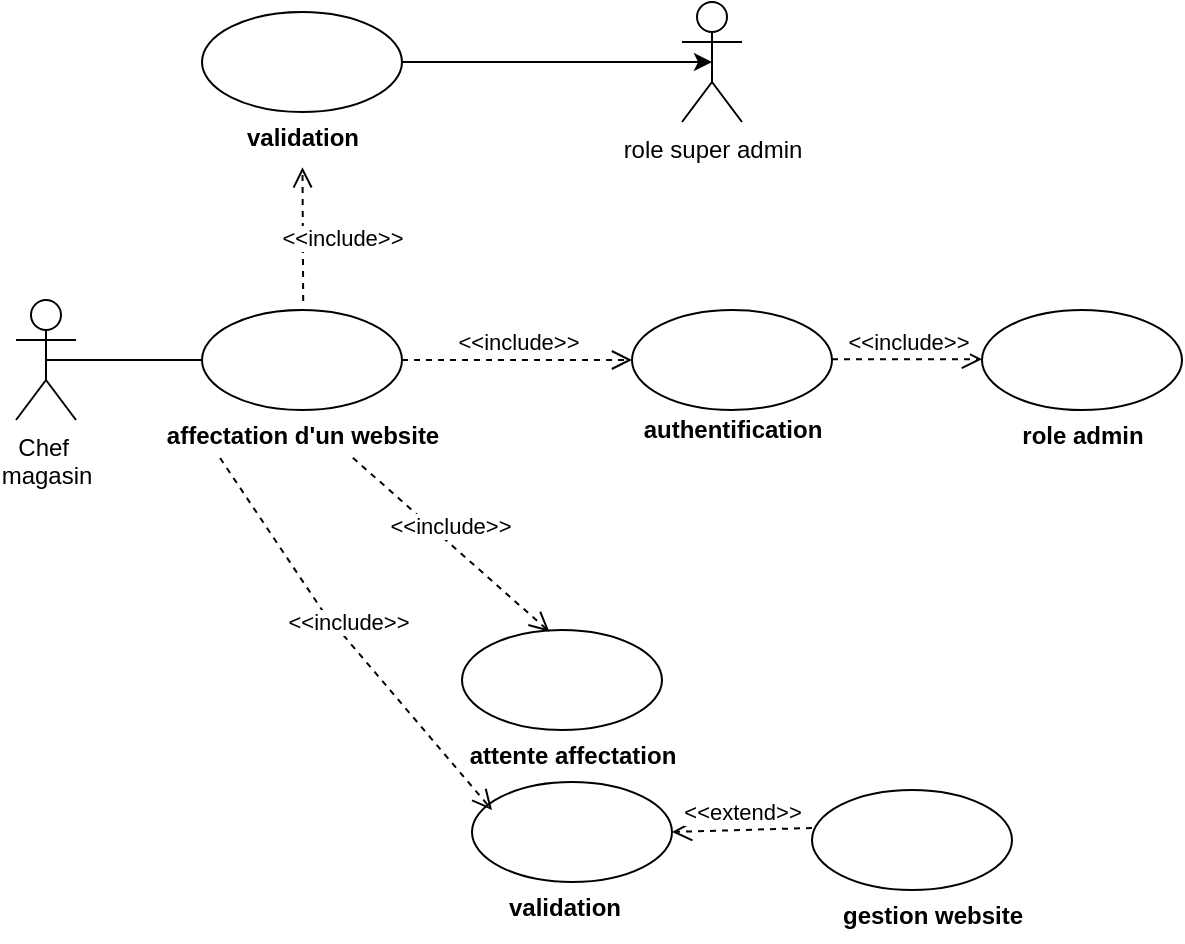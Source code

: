 <mxfile version="24.3.0" type="device">
  <diagram name="Page-1" id="kiuJcMXrluSeadZwJ5fz">
    <mxGraphModel dx="954" dy="530" grid="1" gridSize="10" guides="1" tooltips="1" connect="1" arrows="1" fold="1" page="1" pageScale="1" pageWidth="850" pageHeight="1100" math="0" shadow="0">
      <root>
        <mxCell id="0" />
        <mxCell id="1" parent="0" />
        <mxCell id="L0BEe1vhPGJmZcJWzfHF-1" value="Chef&amp;nbsp;&lt;div&gt;magasin&lt;/div&gt;" style="shape=umlActor;verticalLabelPosition=bottom;verticalAlign=top;html=1;" parent="1" vertex="1">
          <mxGeometry x="67" y="155" width="30" height="60" as="geometry" />
        </mxCell>
        <mxCell id="L0BEe1vhPGJmZcJWzfHF-2" value="" style="line;strokeWidth=1;fillColor=none;align=left;verticalAlign=middle;spacingTop=-1;spacingLeft=3;spacingRight=3;rotatable=0;labelPosition=right;points=[];portConstraint=eastwest;strokeColor=inherit;" parent="1" vertex="1">
          <mxGeometry x="82" y="181" width="78" height="8" as="geometry" />
        </mxCell>
        <mxCell id="L0BEe1vhPGJmZcJWzfHF-6" value="&amp;lt;&amp;lt;include&amp;gt;&amp;gt;" style="html=1;verticalAlign=bottom;endArrow=open;dashed=1;endSize=8;curved=0;rounded=0;exitX=1;exitY=0.5;exitDx=0;exitDy=0;entryX=0;entryY=0.5;entryDx=0;entryDy=0;" parent="1" source="L0BEe1vhPGJmZcJWzfHF-21" target="L0BEe1vhPGJmZcJWzfHF-8" edge="1">
          <mxGeometry relative="1" as="geometry">
            <mxPoint x="409.997" y="589.716" as="sourcePoint" />
            <mxPoint x="340" y="425" as="targetPoint" />
          </mxGeometry>
        </mxCell>
        <mxCell id="L0BEe1vhPGJmZcJWzfHF-8" value="" style="ellipse;whiteSpace=wrap;html=1;" parent="1" vertex="1">
          <mxGeometry x="375" y="160" width="100" height="50" as="geometry" />
        </mxCell>
        <mxCell id="L0BEe1vhPGJmZcJWzfHF-9" value="authentification" style="text;align=center;fontStyle=1;verticalAlign=middle;spacingLeft=3;spacingRight=3;strokeColor=none;rotatable=0;points=[[0,0.5],[1,0.5]];portConstraint=eastwest;html=1;" parent="1" vertex="1">
          <mxGeometry x="385" y="207" width="80" height="26" as="geometry" />
        </mxCell>
        <mxCell id="L0BEe1vhPGJmZcJWzfHF-21" value="" style="ellipse;whiteSpace=wrap;html=1;" parent="1" vertex="1">
          <mxGeometry x="160" y="160" width="100" height="50" as="geometry" />
        </mxCell>
        <mxCell id="L0BEe1vhPGJmZcJWzfHF-25" value="" style="ellipse;whiteSpace=wrap;html=1;" parent="1" vertex="1">
          <mxGeometry x="290" y="320" width="100" height="50" as="geometry" />
        </mxCell>
        <mxCell id="L0BEe1vhPGJmZcJWzfHF-26" value="&amp;lt;&amp;lt;include&amp;gt;&amp;gt;" style="html=1;verticalAlign=bottom;endArrow=open;dashed=1;endSize=8;curved=0;rounded=0;exitX=0.818;exitY=0.918;exitDx=0;exitDy=0;exitPerimeter=0;entryX=0.437;entryY=0.017;entryDx=0;entryDy=0;entryPerimeter=0;" parent="1" source="L0BEe1vhPGJmZcJWzfHF-4" target="L0BEe1vhPGJmZcJWzfHF-25" edge="1">
          <mxGeometry relative="1" as="geometry">
            <mxPoint x="271.28" y="229.996" as="sourcePoint" />
            <mxPoint x="340" y="270" as="targetPoint" />
          </mxGeometry>
        </mxCell>
        <mxCell id="L0BEe1vhPGJmZcJWzfHF-27" value="attente affectation" style="text;align=center;fontStyle=1;verticalAlign=middle;spacingLeft=3;spacingRight=3;strokeColor=none;rotatable=0;points=[[0,0.5],[1,0.5]];portConstraint=eastwest;html=1;" parent="1" vertex="1">
          <mxGeometry x="305" y="370" width="80" height="26" as="geometry" />
        </mxCell>
        <mxCell id="L0BEe1vhPGJmZcJWzfHF-29" value="" style="html=1;verticalAlign=bottom;endArrow=open;dashed=1;endSize=8;curved=0;rounded=0;exitX=0.5;exitY=1;exitDx=0;exitDy=0;" parent="1" source="L0BEe1vhPGJmZcJWzfHF-21" target="L0BEe1vhPGJmZcJWzfHF-4" edge="1">
          <mxGeometry relative="1" as="geometry">
            <mxPoint x="210" y="210" as="sourcePoint" />
            <mxPoint x="403" y="326" as="targetPoint" />
          </mxGeometry>
        </mxCell>
        <mxCell id="L0BEe1vhPGJmZcJWzfHF-4" value="affectation d&#39;un website" style="text;align=center;fontStyle=1;verticalAlign=middle;spacingLeft=3;spacingRight=3;strokeColor=none;rotatable=0;points=[[0,0.5],[1,0.5]];portConstraint=eastwest;html=1;" parent="1" vertex="1">
          <mxGeometry x="170" y="210" width="80" height="26" as="geometry" />
        </mxCell>
        <mxCell id="L0BEe1vhPGJmZcJWzfHF-30" value="" style="ellipse;whiteSpace=wrap;html=1;" parent="1" vertex="1">
          <mxGeometry x="550" y="160" width="100" height="50" as="geometry" />
        </mxCell>
        <mxCell id="L0BEe1vhPGJmZcJWzfHF-31" value="&amp;lt;&amp;lt;include&amp;gt;&amp;gt;" style="html=1;verticalAlign=bottom;endArrow=open;dashed=1;endSize=8;curved=0;rounded=0;exitX=0.5;exitY=1;exitDx=0;exitDy=0;" parent="1" edge="1">
          <mxGeometry relative="1" as="geometry">
            <mxPoint x="475" y="184.57" as="sourcePoint" />
            <mxPoint x="550" y="184.57" as="targetPoint" />
          </mxGeometry>
        </mxCell>
        <mxCell id="L0BEe1vhPGJmZcJWzfHF-32" value="role admin" style="text;align=center;fontStyle=1;verticalAlign=middle;spacingLeft=3;spacingRight=3;strokeColor=none;rotatable=0;points=[[0,0.5],[1,0.5]];portConstraint=eastwest;html=1;" parent="1" vertex="1">
          <mxGeometry x="560" y="210" width="80" height="26" as="geometry" />
        </mxCell>
        <mxCell id="L0BEe1vhPGJmZcJWzfHF-36" value="&amp;lt;&amp;lt;include&amp;gt;&amp;gt;" style="html=1;verticalAlign=bottom;endArrow=open;dashed=1;endSize=8;curved=0;rounded=0;exitX=0.506;exitY=-0.09;exitDx=0;exitDy=0;exitPerimeter=0;entryX=0.503;entryY=1.064;entryDx=0;entryDy=0;entryPerimeter=0;" parent="1" source="L0BEe1vhPGJmZcJWzfHF-21" target="L0BEe1vhPGJmZcJWzfHF-38" edge="1">
          <mxGeometry x="-0.33" y="-20" relative="1" as="geometry">
            <mxPoint x="206.4" y="160.5" as="sourcePoint" />
            <mxPoint x="210" y="110" as="targetPoint" />
            <mxPoint as="offset" />
          </mxGeometry>
        </mxCell>
        <mxCell id="L0BEe1vhPGJmZcJWzfHF-37" value="" style="ellipse;whiteSpace=wrap;html=1;" parent="1" vertex="1">
          <mxGeometry x="160" y="11" width="100" height="50" as="geometry" />
        </mxCell>
        <mxCell id="L0BEe1vhPGJmZcJWzfHF-38" value="validation" style="text;align=center;fontStyle=1;verticalAlign=middle;spacingLeft=3;spacingRight=3;strokeColor=none;rotatable=0;points=[[0,0.5],[1,0.5]];portConstraint=eastwest;html=1;" parent="1" vertex="1">
          <mxGeometry x="170" y="61" width="80" height="26" as="geometry" />
        </mxCell>
        <mxCell id="L0BEe1vhPGJmZcJWzfHF-40" value="role super admin" style="shape=umlActor;verticalLabelPosition=bottom;verticalAlign=top;html=1;" parent="1" vertex="1">
          <mxGeometry x="400" y="6" width="30" height="60" as="geometry" />
        </mxCell>
        <mxCell id="L0BEe1vhPGJmZcJWzfHF-43" value="" style="ellipse;whiteSpace=wrap;html=1;" parent="1" vertex="1">
          <mxGeometry x="465" y="400" width="100" height="50" as="geometry" />
        </mxCell>
        <mxCell id="L0BEe1vhPGJmZcJWzfHF-44" value="&amp;lt;&amp;lt;extend&amp;gt;&amp;gt;" style="html=1;verticalAlign=bottom;endArrow=open;dashed=1;endSize=8;curved=0;rounded=0;entryX=1;entryY=0.5;entryDx=0;entryDy=0;exitX=0;exitY=0.38;exitDx=0;exitDy=0;exitPerimeter=0;" parent="1" source="L0BEe1vhPGJmZcJWzfHF-43" target="Zb1GBNFCON5Etfc7PTIC-1" edge="1">
          <mxGeometry relative="1" as="geometry">
            <mxPoint x="67" y="330" as="sourcePoint" />
            <mxPoint x="179" y="245" as="targetPoint" />
          </mxGeometry>
        </mxCell>
        <mxCell id="L0BEe1vhPGJmZcJWzfHF-45" value="gestion website" style="text;align=center;fontStyle=1;verticalAlign=middle;spacingLeft=3;spacingRight=3;strokeColor=none;rotatable=0;points=[[0,0.5],[1,0.5]];portConstraint=eastwest;html=1;" parent="1" vertex="1">
          <mxGeometry x="485" y="450" width="80" height="26" as="geometry" />
        </mxCell>
        <mxCell id="L0BEe1vhPGJmZcJWzfHF-49" style="edgeStyle=orthogonalEdgeStyle;rounded=0;orthogonalLoop=1;jettySize=auto;html=1;entryX=0.5;entryY=0.5;entryDx=0;entryDy=0;entryPerimeter=0;" parent="1" source="L0BEe1vhPGJmZcJWzfHF-37" target="L0BEe1vhPGJmZcJWzfHF-40" edge="1">
          <mxGeometry relative="1" as="geometry" />
        </mxCell>
        <mxCell id="Zb1GBNFCON5Etfc7PTIC-1" value="" style="ellipse;whiteSpace=wrap;html=1;" vertex="1" parent="1">
          <mxGeometry x="295" y="396" width="100" height="50" as="geometry" />
        </mxCell>
        <mxCell id="Zb1GBNFCON5Etfc7PTIC-2" value="validation" style="text;align=center;fontStyle=1;verticalAlign=middle;spacingLeft=3;spacingRight=3;strokeColor=none;rotatable=0;points=[[0,0.5],[1,0.5]];portConstraint=eastwest;html=1;" vertex="1" parent="1">
          <mxGeometry x="301" y="446" width="80" height="26" as="geometry" />
        </mxCell>
        <mxCell id="Zb1GBNFCON5Etfc7PTIC-3" value="&amp;lt;&amp;lt;include&amp;gt;&amp;gt;" style="html=1;verticalAlign=bottom;endArrow=open;dashed=1;endSize=8;curved=0;rounded=0;exitX=-0.012;exitY=0.923;exitDx=0;exitDy=0;exitPerimeter=0;entryX=0.1;entryY=0.28;entryDx=0;entryDy=0;entryPerimeter=0;" edge="1" parent="1" source="L0BEe1vhPGJmZcJWzfHF-4" target="Zb1GBNFCON5Etfc7PTIC-1">
          <mxGeometry relative="1" as="geometry">
            <mxPoint x="245" y="244" as="sourcePoint" />
            <mxPoint x="344" y="331" as="targetPoint" />
            <Array as="points">
              <mxPoint x="220" y="310" />
            </Array>
          </mxGeometry>
        </mxCell>
      </root>
    </mxGraphModel>
  </diagram>
</mxfile>
